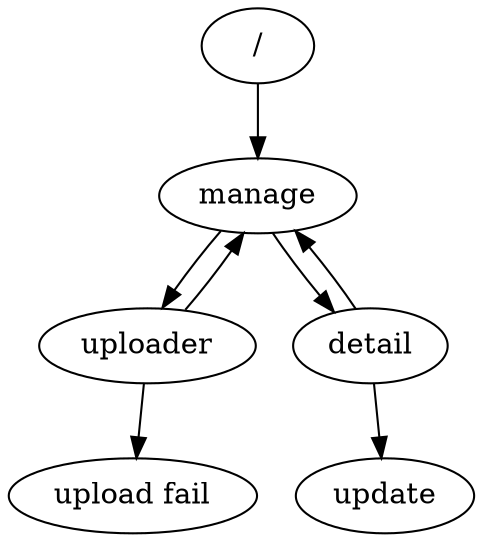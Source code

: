 digraph G {
  "/" -> "manage";
  "manage" -> "uploader";
  "uploader" -> "manage";
  "uploader" -> "upload fail";
  "manage" -> "detail";
  "detail" -> "update";
  "detail" -> "manage";
}